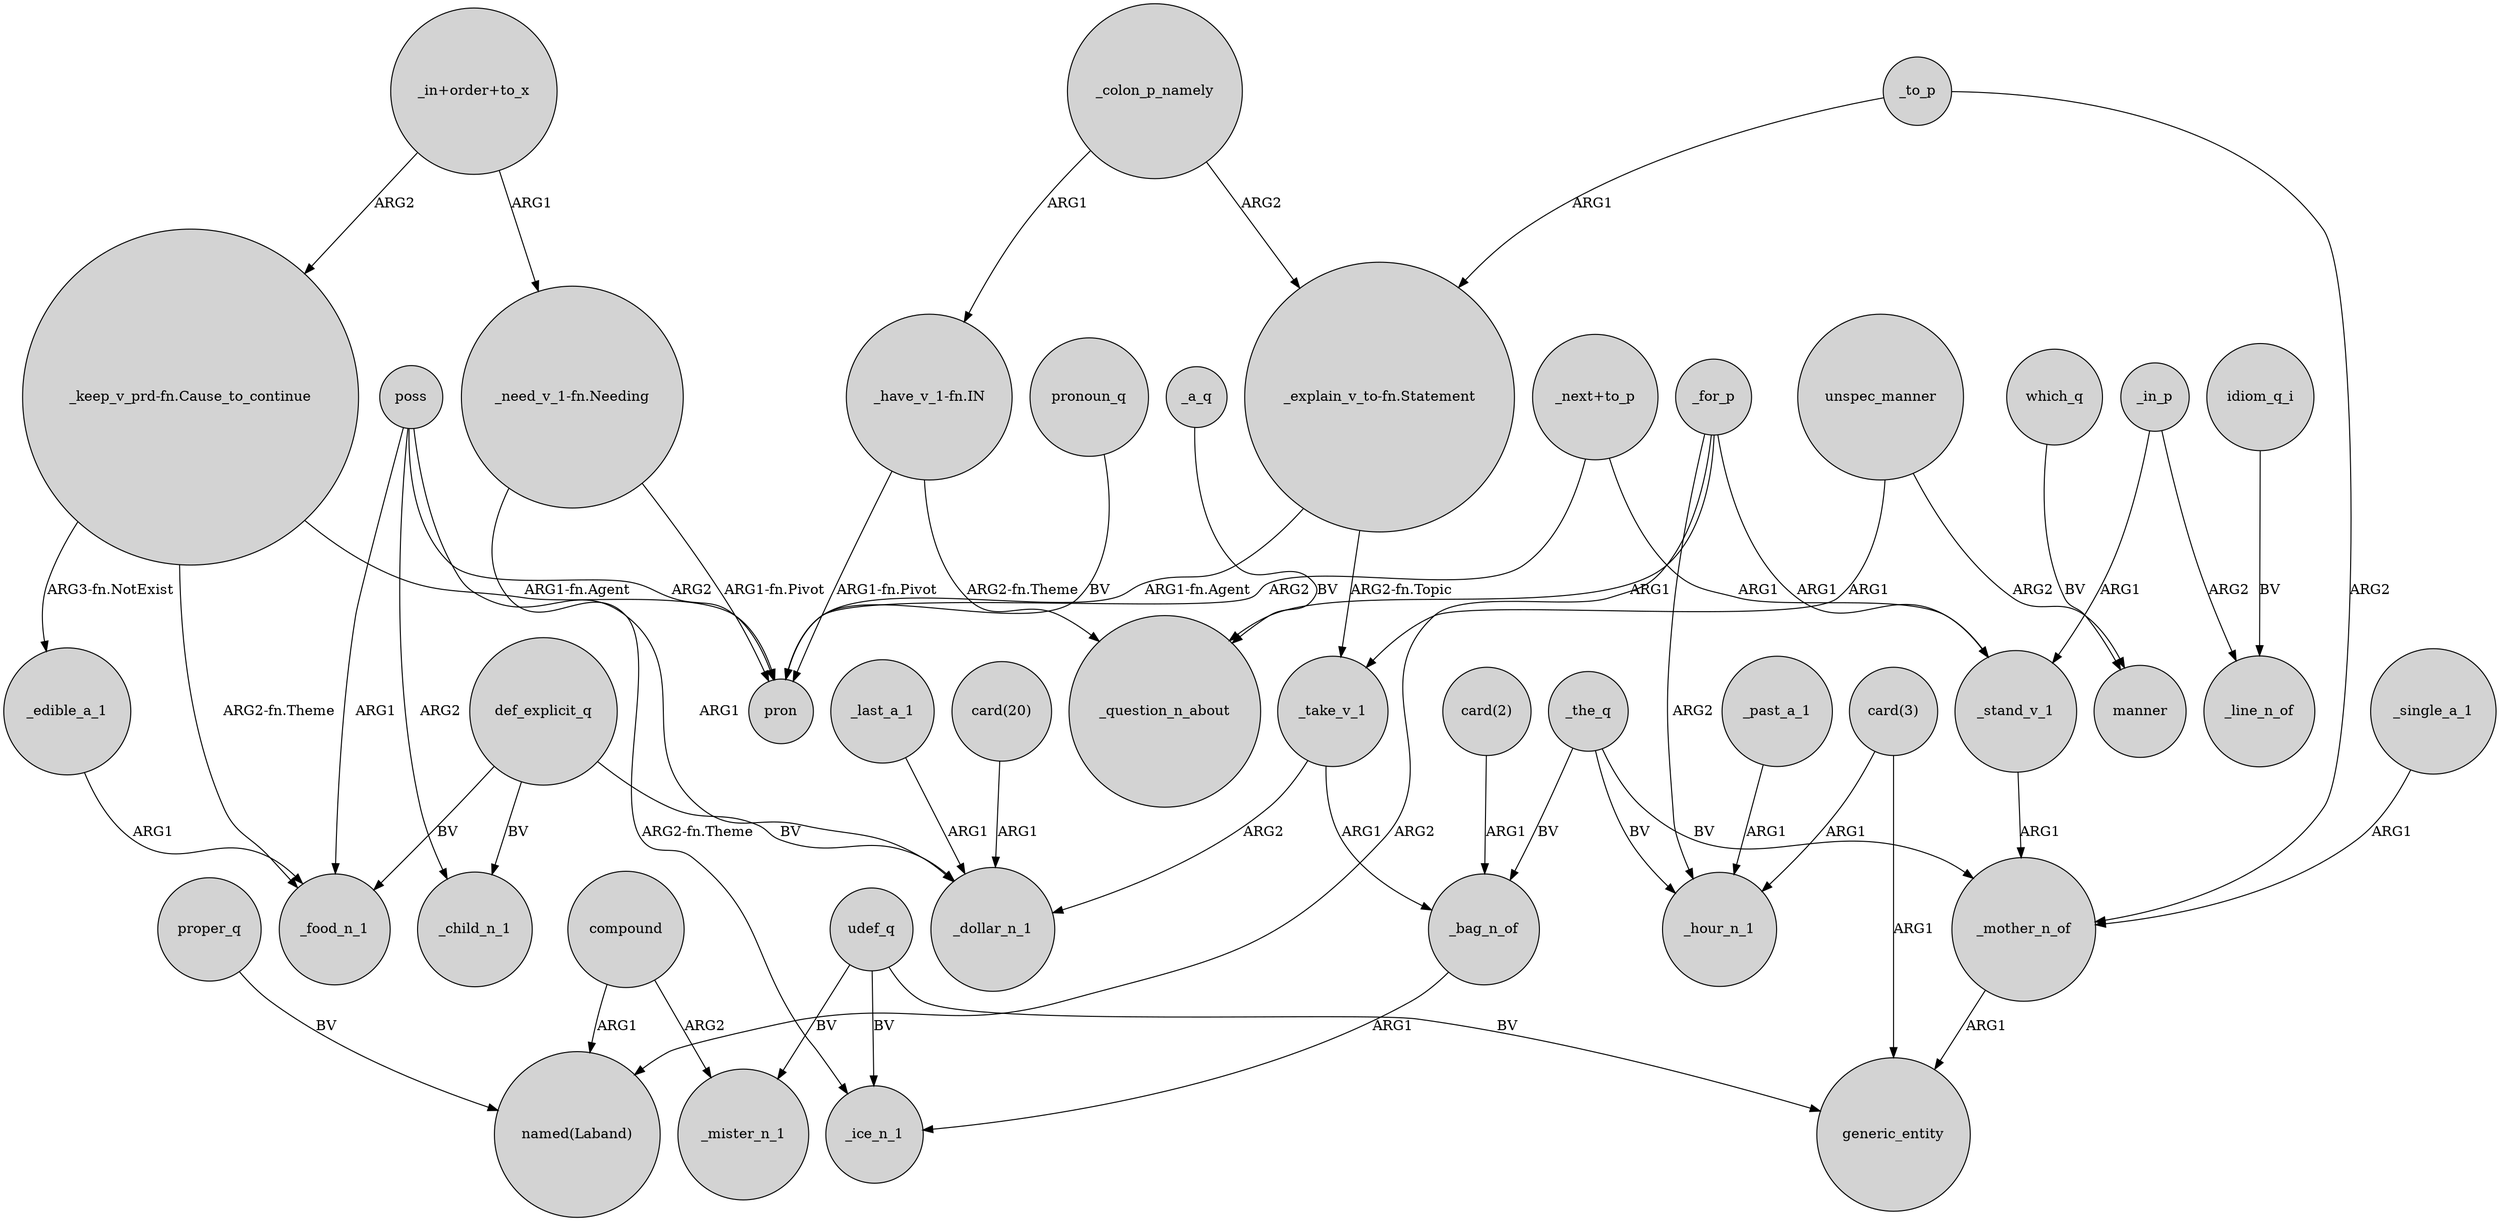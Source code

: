 digraph {
	node [shape=circle style=filled]
	_for_p -> _hour_n_1 [label=ARG2]
	"_have_v_1-fn.IN" -> _question_n_about [label="ARG2-fn.Theme"]
	_for_p -> _question_n_about [label=ARG1]
	"_explain_v_to-fn.Statement" -> pron [label="ARG1-fn.Agent"]
	udef_q -> generic_entity [label=BV]
	poss -> pron [label=ARG2]
	poss -> _food_n_1 [label=ARG1]
	_last_a_1 -> _dollar_n_1 [label=ARG1]
	"card(20)" -> _dollar_n_1 [label=ARG1]
	"_keep_v_prd-fn.Cause_to_continue" -> pron [label="ARG1-fn.Agent"]
	_single_a_1 -> _mother_n_of [label=ARG1]
	"_in+order+to_x" -> "_keep_v_prd-fn.Cause_to_continue" [label=ARG2]
	_to_p -> "_explain_v_to-fn.Statement" [label=ARG1]
	compound -> _mister_n_1 [label=ARG2]
	"_in+order+to_x" -> "_need_v_1-fn.Needing" [label=ARG1]
	poss -> _dollar_n_1 [label=ARG1]
	udef_q -> _ice_n_1 [label=BV]
	proper_q -> "named(Laband)" [label=BV]
	_edible_a_1 -> _food_n_1 [label=ARG1]
	udef_q -> _mister_n_1 [label=BV]
	_for_p -> "named(Laband)" [label=ARG2]
	_to_p -> _mother_n_of [label=ARG2]
	"card(2)" -> _bag_n_of [label=ARG1]
	_take_v_1 -> _dollar_n_1 [label=ARG2]
	which_q -> manner [label=BV]
	"_have_v_1-fn.IN" -> pron [label="ARG1-fn.Pivot"]
	"_keep_v_prd-fn.Cause_to_continue" -> _edible_a_1 [label="ARG3-fn.NotExist"]
	_colon_p_namely -> "_explain_v_to-fn.Statement" [label=ARG2]
	_take_v_1 -> _bag_n_of [label=ARG1]
	_the_q -> _mother_n_of [label=BV]
	_for_p -> _stand_v_1 [label=ARG1]
	pronoun_q -> pron [label=BV]
	def_explicit_q -> _food_n_1 [label=BV]
	"_next+to_p" -> _stand_v_1 [label=ARG1]
	compound -> "named(Laband)" [label=ARG1]
	"_need_v_1-fn.Needing" -> pron [label="ARG1-fn.Pivot"]
	_colon_p_namely -> "_have_v_1-fn.IN" [label=ARG1]
	_bag_n_of -> _ice_n_1 [label=ARG1]
	_the_q -> _hour_n_1 [label=BV]
	"_need_v_1-fn.Needing" -> _ice_n_1 [label="ARG2-fn.Theme"]
	_in_p -> _line_n_of [label=ARG2]
	"_explain_v_to-fn.Statement" -> _take_v_1 [label="ARG2-fn.Topic"]
	unspec_manner -> _take_v_1 [label=ARG1]
	_mother_n_of -> generic_entity [label=ARG1]
	_the_q -> _bag_n_of [label=BV]
	def_explicit_q -> _child_n_1 [label=BV]
	_past_a_1 -> _hour_n_1 [label=ARG1]
	poss -> _child_n_1 [label=ARG2]
	def_explicit_q -> _dollar_n_1 [label=BV]
	_in_p -> _stand_v_1 [label=ARG1]
	idiom_q_i -> _line_n_of [label=BV]
	"_keep_v_prd-fn.Cause_to_continue" -> _food_n_1 [label="ARG2-fn.Theme"]
	_a_q -> _question_n_about [label=BV]
	_stand_v_1 -> _mother_n_of [label=ARG1]
	"_next+to_p" -> pron [label=ARG2]
	unspec_manner -> manner [label=ARG2]
	"card(3)" -> generic_entity [label=ARG1]
	"card(3)" -> _hour_n_1 [label=ARG1]
}
